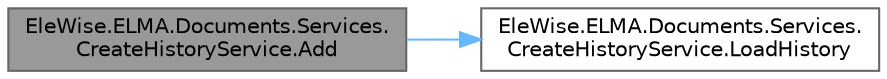 digraph "EleWise.ELMA.Documents.Services.CreateHistoryService.Add"
{
 // LATEX_PDF_SIZE
  bgcolor="transparent";
  edge [fontname=Helvetica,fontsize=10,labelfontname=Helvetica,labelfontsize=10];
  node [fontname=Helvetica,fontsize=10,shape=box,height=0.2,width=0.4];
  rankdir="LR";
  Node1 [id="Node000001",label="EleWise.ELMA.Documents.Services.\lCreateHistoryService.Add",height=0.2,width=0.4,color="gray40", fillcolor="grey60", style="filled", fontcolor="black",tooltip="Добавить в историю тип"];
  Node1 -> Node2 [id="edge1_Node000001_Node000002",color="steelblue1",style="solid",tooltip=" "];
  Node2 [id="Node000002",label="EleWise.ELMA.Documents.Services.\lCreateHistoryService.LoadHistory",height=0.2,width=0.4,color="grey40", fillcolor="white", style="filled",URL="$class_ele_wise_1_1_e_l_m_a_1_1_documents_1_1_services_1_1_create_history_service.html#a830b3dc0d0262306bd419d07a8a48dbf",tooltip=" "];
}
